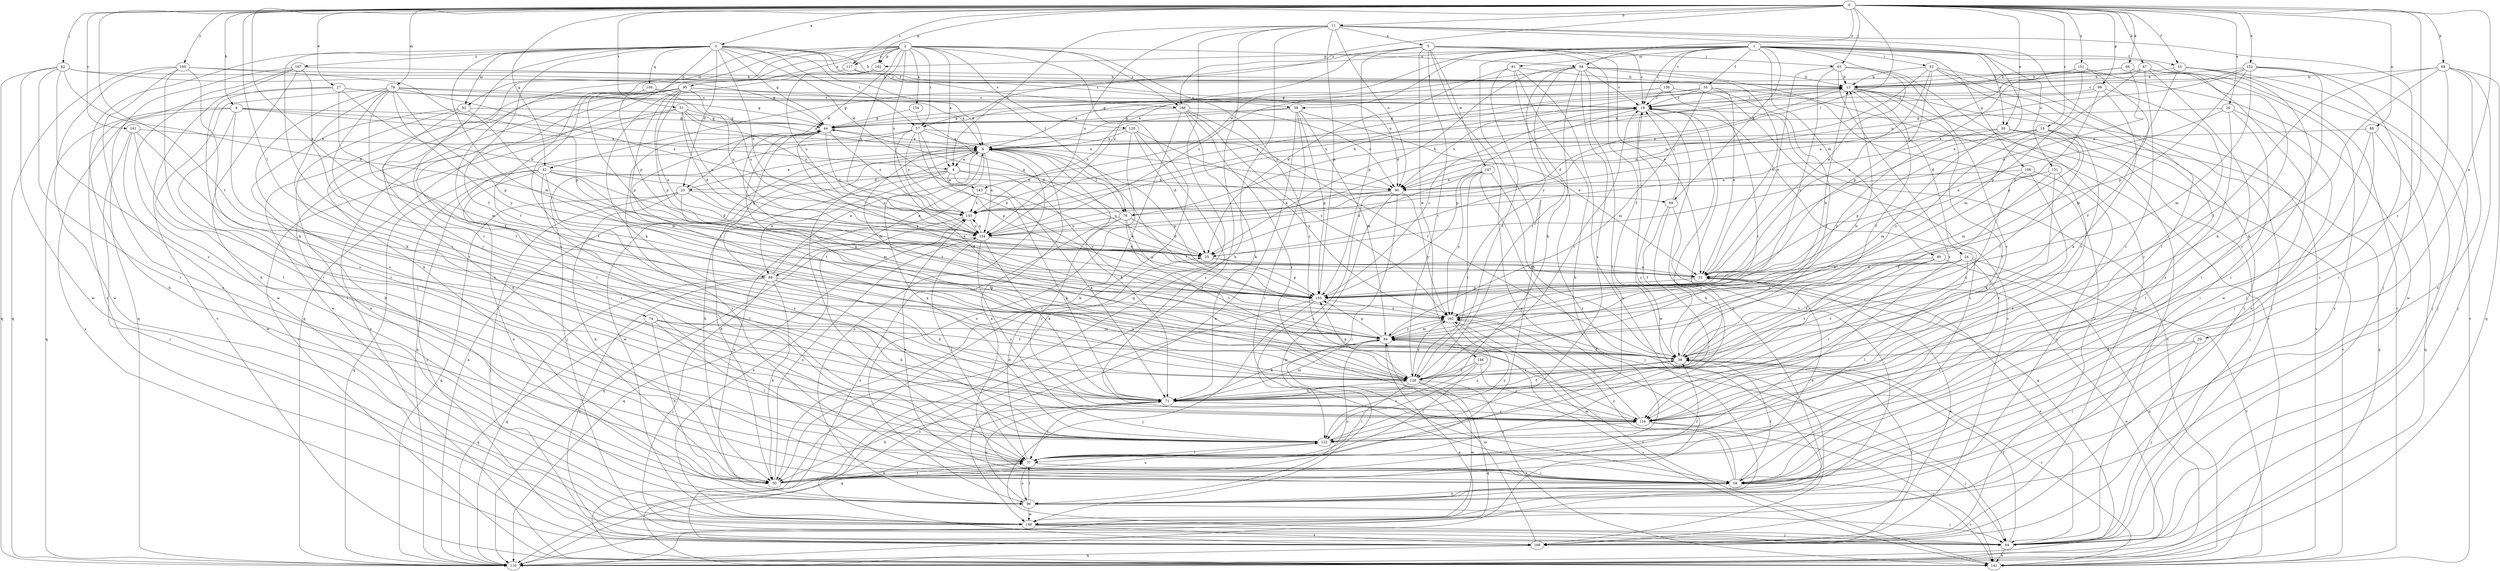strict digraph  {
0;
1;
2;
3;
4;
5;
6;
9;
11;
13;
18;
19;
23;
24;
25;
26;
27;
29;
30;
31;
33;
35;
36;
38;
42;
44;
50;
51;
52;
57;
58;
62;
63;
64;
66;
67;
68;
69;
71;
74;
76;
77;
78;
80;
81;
82;
84;
88;
89;
90;
94;
95;
96;
99;
102;
103;
106;
108;
110;
116;
117;
120;
122;
128;
131;
134;
136;
141;
143;
146;
147;
148;
151;
152;
154;
155;
160;
161;
162;
166;
167;
168;
0 -> 3  [label=a];
0 -> 9  [label=b];
0 -> 11  [label=b];
0 -> 18  [label=c];
0 -> 26  [label=e];
0 -> 27  [label=e];
0 -> 29  [label=e];
0 -> 30  [label=e];
0 -> 33  [label=f];
0 -> 42  [label=g];
0 -> 51  [label=i];
0 -> 62  [label=j];
0 -> 63  [label=j];
0 -> 66  [label=k];
0 -> 67  [label=k];
0 -> 68  [label=k];
0 -> 74  [label=l];
0 -> 76  [label=l];
0 -> 78  [label=m];
0 -> 88  [label=n];
0 -> 89  [label=n];
0 -> 94  [label=o];
0 -> 99  [label=p];
0 -> 102  [label=p];
0 -> 116  [label=r];
0 -> 117  [label=s];
0 -> 128  [label=t];
0 -> 151  [label=x];
0 -> 152  [label=x];
0 -> 160  [label=y];
0 -> 161  [label=y];
0 -> 166  [label=z];
1 -> 19  [label=c];
1 -> 30  [label=e];
1 -> 31  [label=e];
1 -> 33  [label=f];
1 -> 35  [label=f];
1 -> 36  [label=f];
1 -> 42  [label=g];
1 -> 50  [label=h];
1 -> 52  [label=i];
1 -> 69  [label=k];
1 -> 80  [label=m];
1 -> 81  [label=m];
1 -> 102  [label=p];
1 -> 106  [label=q];
1 -> 131  [label=u];
1 -> 136  [label=v];
1 -> 141  [label=v];
1 -> 143  [label=w];
2 -> 4  [label=a];
2 -> 23  [label=d];
2 -> 50  [label=h];
2 -> 57  [label=i];
2 -> 82  [label=m];
2 -> 94  [label=o];
2 -> 95  [label=o];
2 -> 102  [label=p];
2 -> 116  [label=r];
2 -> 117  [label=s];
2 -> 120  [label=s];
2 -> 122  [label=s];
2 -> 128  [label=t];
2 -> 134  [label=u];
2 -> 141  [label=v];
2 -> 154  [label=x];
2 -> 155  [label=x];
2 -> 166  [label=z];
3 -> 13  [label=b];
3 -> 23  [label=d];
3 -> 36  [label=f];
3 -> 38  [label=f];
3 -> 44  [label=g];
3 -> 57  [label=i];
3 -> 76  [label=l];
3 -> 82  [label=m];
3 -> 84  [label=m];
3 -> 103  [label=p];
3 -> 108  [label=q];
3 -> 116  [label=r];
3 -> 122  [label=s];
3 -> 134  [label=u];
3 -> 143  [label=w];
3 -> 166  [label=z];
3 -> 167  [label=z];
3 -> 168  [label=z];
4 -> 23  [label=d];
4 -> 50  [label=h];
4 -> 69  [label=k];
4 -> 71  [label=k];
4 -> 89  [label=n];
4 -> 143  [label=w];
4 -> 162  [label=y];
5 -> 19  [label=c];
5 -> 31  [label=e];
5 -> 38  [label=f];
5 -> 57  [label=i];
5 -> 63  [label=j];
5 -> 103  [label=p];
5 -> 110  [label=q];
5 -> 128  [label=t];
5 -> 134  [label=u];
5 -> 146  [label=w];
5 -> 147  [label=w];
6 -> 4  [label=a];
6 -> 38  [label=f];
6 -> 50  [label=h];
6 -> 71  [label=k];
6 -> 76  [label=l];
6 -> 77  [label=l];
6 -> 89  [label=n];
6 -> 96  [label=o];
6 -> 103  [label=p];
6 -> 134  [label=u];
6 -> 148  [label=w];
9 -> 4  [label=a];
9 -> 44  [label=g];
9 -> 77  [label=l];
9 -> 90  [label=n];
9 -> 110  [label=q];
9 -> 122  [label=s];
9 -> 168  [label=z];
11 -> 4  [label=a];
11 -> 5  [label=a];
11 -> 31  [label=e];
11 -> 50  [label=h];
11 -> 64  [label=j];
11 -> 77  [label=l];
11 -> 90  [label=n];
11 -> 103  [label=p];
11 -> 110  [label=q];
11 -> 134  [label=u];
11 -> 168  [label=z];
13 -> 19  [label=c];
13 -> 24  [label=d];
13 -> 25  [label=d];
13 -> 38  [label=f];
13 -> 64  [label=j];
13 -> 116  [label=r];
13 -> 141  [label=v];
13 -> 155  [label=x];
18 -> 6  [label=a];
18 -> 38  [label=f];
18 -> 77  [label=l];
18 -> 84  [label=m];
18 -> 90  [label=n];
18 -> 103  [label=p];
18 -> 110  [label=q];
18 -> 162  [label=y];
19 -> 44  [label=g];
19 -> 58  [label=i];
19 -> 90  [label=n];
19 -> 96  [label=o];
19 -> 103  [label=p];
19 -> 148  [label=w];
23 -> 6  [label=a];
23 -> 31  [label=e];
23 -> 50  [label=h];
23 -> 64  [label=j];
23 -> 110  [label=q];
23 -> 128  [label=t];
23 -> 155  [label=x];
24 -> 31  [label=e];
24 -> 58  [label=i];
24 -> 77  [label=l];
24 -> 128  [label=t];
24 -> 141  [label=v];
24 -> 162  [label=y];
25 -> 31  [label=e];
25 -> 103  [label=p];
26 -> 31  [label=e];
26 -> 44  [label=g];
26 -> 58  [label=i];
26 -> 96  [label=o];
26 -> 122  [label=s];
27 -> 19  [label=c];
27 -> 44  [label=g];
27 -> 50  [label=h];
27 -> 84  [label=m];
27 -> 122  [label=s];
27 -> 134  [label=u];
29 -> 38  [label=f];
29 -> 58  [label=i];
29 -> 64  [label=j];
30 -> 6  [label=a];
30 -> 64  [label=j];
30 -> 84  [label=m];
30 -> 141  [label=v];
30 -> 162  [label=y];
31 -> 103  [label=p];
33 -> 13  [label=b];
33 -> 38  [label=f];
33 -> 58  [label=i];
33 -> 64  [label=j];
33 -> 141  [label=v];
35 -> 6  [label=a];
35 -> 19  [label=c];
35 -> 31  [label=e];
35 -> 38  [label=f];
35 -> 84  [label=m];
35 -> 155  [label=x];
35 -> 168  [label=z];
36 -> 31  [label=e];
36 -> 44  [label=g];
36 -> 58  [label=i];
36 -> 84  [label=m];
36 -> 103  [label=p];
36 -> 148  [label=w];
36 -> 155  [label=x];
38 -> 13  [label=b];
38 -> 44  [label=g];
38 -> 128  [label=t];
38 -> 141  [label=v];
42 -> 25  [label=d];
42 -> 77  [label=l];
42 -> 84  [label=m];
42 -> 90  [label=n];
42 -> 96  [label=o];
42 -> 110  [label=q];
42 -> 122  [label=s];
42 -> 168  [label=z];
44 -> 6  [label=a];
44 -> 58  [label=i];
44 -> 84  [label=m];
44 -> 128  [label=t];
44 -> 134  [label=u];
44 -> 155  [label=x];
44 -> 162  [label=y];
50 -> 31  [label=e];
50 -> 38  [label=f];
50 -> 77  [label=l];
50 -> 122  [label=s];
50 -> 134  [label=u];
51 -> 6  [label=a];
51 -> 25  [label=d];
51 -> 44  [label=g];
51 -> 58  [label=i];
51 -> 134  [label=u];
51 -> 141  [label=v];
51 -> 155  [label=x];
52 -> 13  [label=b];
52 -> 31  [label=e];
52 -> 64  [label=j];
52 -> 103  [label=p];
52 -> 116  [label=r];
52 -> 134  [label=u];
52 -> 168  [label=z];
57 -> 6  [label=a];
57 -> 31  [label=e];
57 -> 38  [label=f];
57 -> 64  [label=j];
57 -> 90  [label=n];
57 -> 103  [label=p];
57 -> 110  [label=q];
57 -> 155  [label=x];
58 -> 6  [label=a];
58 -> 38  [label=f];
58 -> 84  [label=m];
58 -> 96  [label=o];
58 -> 141  [label=v];
58 -> 155  [label=x];
58 -> 162  [label=y];
62 -> 13  [label=b];
62 -> 25  [label=d];
62 -> 44  [label=g];
62 -> 58  [label=i];
62 -> 110  [label=q];
62 -> 122  [label=s];
62 -> 148  [label=w];
63 -> 13  [label=b];
63 -> 31  [label=e];
63 -> 116  [label=r];
63 -> 122  [label=s];
63 -> 162  [label=y];
63 -> 168  [label=z];
64 -> 31  [label=e];
64 -> 38  [label=f];
64 -> 141  [label=v];
66 -> 13  [label=b];
66 -> 25  [label=d];
66 -> 71  [label=k];
66 -> 155  [label=x];
67 -> 13  [label=b];
67 -> 58  [label=i];
67 -> 84  [label=m];
67 -> 116  [label=r];
67 -> 134  [label=u];
67 -> 148  [label=w];
67 -> 168  [label=z];
68 -> 13  [label=b];
68 -> 38  [label=f];
68 -> 58  [label=i];
68 -> 64  [label=j];
68 -> 71  [label=k];
68 -> 96  [label=o];
68 -> 110  [label=q];
69 -> 19  [label=c];
69 -> 38  [label=f];
69 -> 71  [label=k];
69 -> 110  [label=q];
71 -> 38  [label=f];
71 -> 50  [label=h];
71 -> 77  [label=l];
71 -> 84  [label=m];
71 -> 110  [label=q];
71 -> 116  [label=r];
74 -> 38  [label=f];
74 -> 50  [label=h];
74 -> 71  [label=k];
74 -> 77  [label=l];
74 -> 84  [label=m];
74 -> 110  [label=q];
76 -> 13  [label=b];
76 -> 25  [label=d];
76 -> 44  [label=g];
76 -> 103  [label=p];
76 -> 116  [label=r];
76 -> 128  [label=t];
76 -> 134  [label=u];
76 -> 168  [label=z];
77 -> 19  [label=c];
77 -> 25  [label=d];
77 -> 50  [label=h];
77 -> 58  [label=i];
77 -> 96  [label=o];
78 -> 6  [label=a];
78 -> 19  [label=c];
78 -> 38  [label=f];
78 -> 71  [label=k];
78 -> 77  [label=l];
78 -> 103  [label=p];
78 -> 122  [label=s];
78 -> 128  [label=t];
78 -> 155  [label=x];
78 -> 162  [label=y];
80 -> 31  [label=e];
80 -> 38  [label=f];
80 -> 110  [label=q];
80 -> 116  [label=r];
80 -> 128  [label=t];
81 -> 13  [label=b];
81 -> 25  [label=d];
81 -> 50  [label=h];
81 -> 128  [label=t];
81 -> 148  [label=w];
81 -> 168  [label=z];
82 -> 44  [label=g];
82 -> 50  [label=h];
82 -> 58  [label=i];
82 -> 84  [label=m];
82 -> 96  [label=o];
84 -> 38  [label=f];
84 -> 71  [label=k];
84 -> 96  [label=o];
84 -> 103  [label=p];
84 -> 110  [label=q];
84 -> 141  [label=v];
84 -> 162  [label=y];
88 -> 6  [label=a];
88 -> 58  [label=i];
88 -> 77  [label=l];
88 -> 110  [label=q];
89 -> 6  [label=a];
89 -> 44  [label=g];
89 -> 50  [label=h];
89 -> 64  [label=j];
89 -> 71  [label=k];
89 -> 103  [label=p];
89 -> 110  [label=q];
89 -> 128  [label=t];
89 -> 168  [label=z];
90 -> 58  [label=i];
90 -> 122  [label=s];
90 -> 134  [label=u];
90 -> 148  [label=w];
90 -> 155  [label=x];
90 -> 162  [label=y];
94 -> 13  [label=b];
94 -> 19  [label=c];
94 -> 25  [label=d];
94 -> 31  [label=e];
94 -> 71  [label=k];
94 -> 77  [label=l];
94 -> 122  [label=s];
94 -> 128  [label=t];
94 -> 134  [label=u];
94 -> 141  [label=v];
94 -> 162  [label=y];
95 -> 6  [label=a];
95 -> 19  [label=c];
95 -> 31  [label=e];
95 -> 50  [label=h];
95 -> 77  [label=l];
95 -> 103  [label=p];
95 -> 128  [label=t];
95 -> 134  [label=u];
95 -> 141  [label=v];
95 -> 148  [label=w];
96 -> 19  [label=c];
96 -> 64  [label=j];
96 -> 71  [label=k];
96 -> 77  [label=l];
96 -> 148  [label=w];
99 -> 6  [label=a];
99 -> 19  [label=c];
99 -> 71  [label=k];
99 -> 103  [label=p];
99 -> 116  [label=r];
102 -> 71  [label=k];
102 -> 110  [label=q];
103 -> 19  [label=c];
103 -> 64  [label=j];
103 -> 141  [label=v];
103 -> 162  [label=y];
106 -> 90  [label=n];
106 -> 96  [label=o];
106 -> 116  [label=r];
106 -> 128  [label=t];
108 -> 19  [label=c];
108 -> 103  [label=p];
108 -> 128  [label=t];
108 -> 134  [label=u];
110 -> 6  [label=a];
110 -> 31  [label=e];
116 -> 64  [label=j];
116 -> 122  [label=s];
116 -> 141  [label=v];
116 -> 162  [label=y];
117 -> 13  [label=b];
117 -> 90  [label=n];
117 -> 134  [label=u];
120 -> 6  [label=a];
120 -> 25  [label=d];
120 -> 96  [label=o];
120 -> 116  [label=r];
120 -> 128  [label=t];
120 -> 162  [label=y];
122 -> 6  [label=a];
122 -> 19  [label=c];
122 -> 77  [label=l];
122 -> 162  [label=y];
128 -> 19  [label=c];
128 -> 71  [label=k];
128 -> 77  [label=l];
128 -> 103  [label=p];
128 -> 110  [label=q];
128 -> 141  [label=v];
128 -> 148  [label=w];
128 -> 162  [label=y];
131 -> 38  [label=f];
131 -> 71  [label=k];
131 -> 90  [label=n];
131 -> 122  [label=s];
134 -> 25  [label=d];
134 -> 71  [label=k];
134 -> 77  [label=l];
134 -> 110  [label=q];
134 -> 122  [label=s];
134 -> 155  [label=x];
136 -> 6  [label=a];
136 -> 19  [label=c];
136 -> 44  [label=g];
136 -> 128  [label=t];
136 -> 168  [label=z];
141 -> 19  [label=c];
143 -> 31  [label=e];
143 -> 71  [label=k];
143 -> 96  [label=o];
143 -> 155  [label=x];
146 -> 77  [label=l];
146 -> 116  [label=r];
146 -> 122  [label=s];
146 -> 128  [label=t];
147 -> 25  [label=d];
147 -> 38  [label=f];
147 -> 64  [label=j];
147 -> 90  [label=n];
147 -> 128  [label=t];
147 -> 162  [label=y];
148 -> 64  [label=j];
148 -> 155  [label=x];
148 -> 168  [label=z];
151 -> 13  [label=b];
151 -> 44  [label=g];
151 -> 84  [label=m];
151 -> 103  [label=p];
151 -> 148  [label=w];
152 -> 13  [label=b];
152 -> 19  [label=c];
152 -> 58  [label=i];
152 -> 64  [label=j];
152 -> 84  [label=m];
152 -> 90  [label=n];
152 -> 103  [label=p];
152 -> 116  [label=r];
154 -> 25  [label=d];
154 -> 44  [label=g];
155 -> 13  [label=b];
155 -> 110  [label=q];
155 -> 134  [label=u];
160 -> 13  [label=b];
160 -> 58  [label=i];
160 -> 71  [label=k];
160 -> 96  [label=o];
160 -> 103  [label=p];
160 -> 110  [label=q];
160 -> 148  [label=w];
161 -> 6  [label=a];
161 -> 64  [label=j];
161 -> 116  [label=r];
161 -> 128  [label=t];
161 -> 148  [label=w];
162 -> 13  [label=b];
162 -> 84  [label=m];
162 -> 122  [label=s];
162 -> 141  [label=v];
166 -> 38  [label=f];
166 -> 44  [label=g];
166 -> 50  [label=h];
166 -> 71  [label=k];
166 -> 90  [label=n];
166 -> 116  [label=r];
166 -> 162  [label=y];
167 -> 13  [label=b];
167 -> 50  [label=h];
167 -> 110  [label=q];
167 -> 116  [label=r];
167 -> 141  [label=v];
167 -> 148  [label=w];
168 -> 31  [label=e];
168 -> 38  [label=f];
168 -> 84  [label=m];
168 -> 110  [label=q];
}
